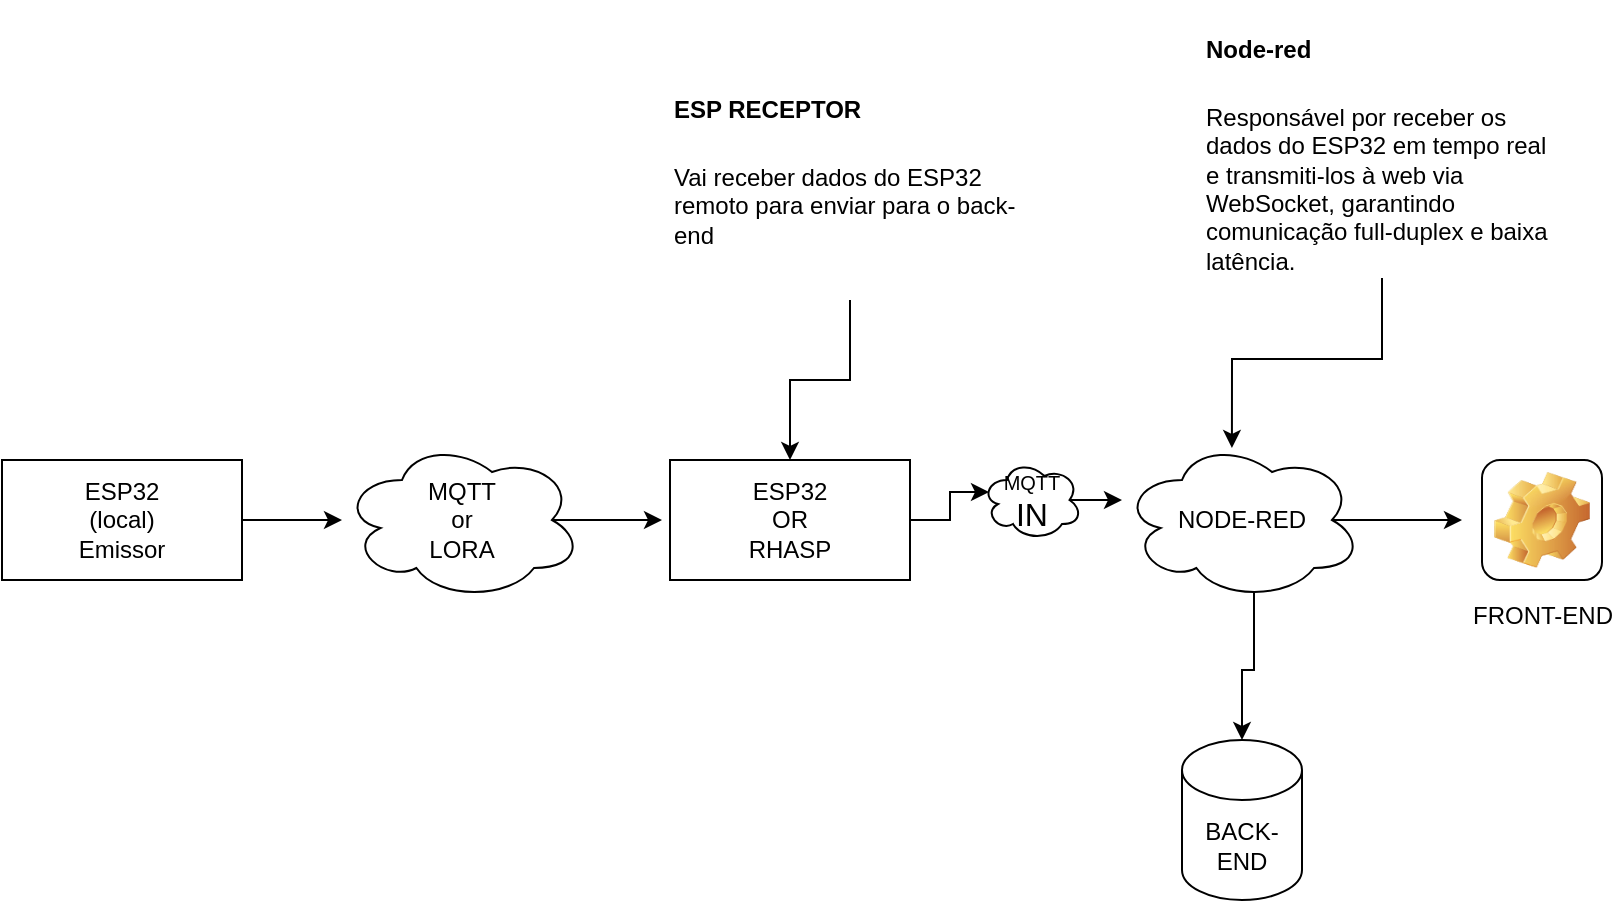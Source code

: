 <mxfile version="26.1.0">
  <diagram name="Página-1" id="dAoM9cPHp3C6NwPDCCun">
    <mxGraphModel dx="1434" dy="1941" grid="1" gridSize="10" guides="1" tooltips="1" connect="1" arrows="1" fold="1" page="1" pageScale="1" pageWidth="827" pageHeight="1169" math="0" shadow="0">
      <root>
        <mxCell id="0" />
        <mxCell id="1" parent="0" />
        <mxCell id="QJFF5AJONqdV9p7oYpbU-10" style="edgeStyle=orthogonalEdgeStyle;rounded=0;orthogonalLoop=1;jettySize=auto;html=1;exitX=1;exitY=0.5;exitDx=0;exitDy=0;" edge="1" parent="1" source="QJFF5AJONqdV9p7oYpbU-1" target="QJFF5AJONqdV9p7oYpbU-8">
          <mxGeometry relative="1" as="geometry" />
        </mxCell>
        <mxCell id="QJFF5AJONqdV9p7oYpbU-1" value="" style="rounded=0;whiteSpace=wrap;html=1;" vertex="1" parent="1">
          <mxGeometry x="20" y="200" width="120" height="60" as="geometry" />
        </mxCell>
        <mxCell id="QJFF5AJONqdV9p7oYpbU-2" value="ESP32&lt;div&gt;(local)&lt;/div&gt;&lt;div&gt;Emissor&lt;/div&gt;" style="text;html=1;align=center;verticalAlign=middle;whiteSpace=wrap;rounded=0;" vertex="1" parent="1">
          <mxGeometry x="50" y="215" width="60" height="30" as="geometry" />
        </mxCell>
        <mxCell id="QJFF5AJONqdV9p7oYpbU-3" value="" style="rounded=0;whiteSpace=wrap;html=1;" vertex="1" parent="1">
          <mxGeometry x="354" y="200" width="120" height="60" as="geometry" />
        </mxCell>
        <mxCell id="QJFF5AJONqdV9p7oYpbU-4" value="ESP32 OR RHASP" style="text;html=1;align=center;verticalAlign=middle;whiteSpace=wrap;rounded=0;" vertex="1" parent="1">
          <mxGeometry x="384" y="215" width="60" height="30" as="geometry" />
        </mxCell>
        <mxCell id="QJFF5AJONqdV9p7oYpbU-7" style="edgeStyle=orthogonalEdgeStyle;rounded=0;orthogonalLoop=1;jettySize=auto;html=1;exitX=0.5;exitY=1;exitDx=0;exitDy=0;entryX=0.5;entryY=0;entryDx=0;entryDy=0;" edge="1" parent="1" source="QJFF5AJONqdV9p7oYpbU-5" target="QJFF5AJONqdV9p7oYpbU-3">
          <mxGeometry relative="1" as="geometry" />
        </mxCell>
        <mxCell id="QJFF5AJONqdV9p7oYpbU-5" value="&lt;h1 style=&quot;margin-top: 0px;&quot;&gt;&lt;font style=&quot;font-size: 12px;&quot;&gt;ESP RECEPTOR&lt;/font&gt;&lt;/h1&gt;&lt;div&gt;Vai receber dados do ESP32 remoto para enviar para o back-end&lt;/div&gt;" style="text;html=1;whiteSpace=wrap;overflow=hidden;rounded=0;" vertex="1" parent="1">
          <mxGeometry x="354" width="180" height="120" as="geometry" />
        </mxCell>
        <mxCell id="QJFF5AJONqdV9p7oYpbU-11" style="edgeStyle=orthogonalEdgeStyle;rounded=0;orthogonalLoop=1;jettySize=auto;html=1;exitX=0.875;exitY=0.5;exitDx=0;exitDy=0;exitPerimeter=0;" edge="1" parent="1" source="QJFF5AJONqdV9p7oYpbU-8">
          <mxGeometry relative="1" as="geometry">
            <mxPoint x="350" y="230" as="targetPoint" />
          </mxGeometry>
        </mxCell>
        <mxCell id="QJFF5AJONqdV9p7oYpbU-8" value="MQTT&lt;div&gt;or&lt;/div&gt;&lt;div&gt;LORA&lt;/div&gt;" style="ellipse;shape=cloud;whiteSpace=wrap;html=1;" vertex="1" parent="1">
          <mxGeometry x="190" y="190" width="120" height="80" as="geometry" />
        </mxCell>
        <mxCell id="QJFF5AJONqdV9p7oYpbU-25" style="edgeStyle=orthogonalEdgeStyle;rounded=0;orthogonalLoop=1;jettySize=auto;html=1;exitX=0.875;exitY=0.5;exitDx=0;exitDy=0;exitPerimeter=0;" edge="1" parent="1" source="QJFF5AJONqdV9p7oYpbU-14">
          <mxGeometry relative="1" as="geometry">
            <mxPoint x="750" y="230" as="targetPoint" />
          </mxGeometry>
        </mxCell>
        <mxCell id="QJFF5AJONqdV9p7oYpbU-14" value="NODE-RED" style="ellipse;shape=cloud;whiteSpace=wrap;html=1;" vertex="1" parent="1">
          <mxGeometry x="580" y="190" width="120" height="80" as="geometry" />
        </mxCell>
        <mxCell id="QJFF5AJONqdV9p7oYpbU-17" value="&lt;h1 style=&quot;margin-top: 0px;&quot;&gt;&lt;font style=&quot;font-size: 12px;&quot;&gt;Node-red&lt;/font&gt;&lt;/h1&gt;&lt;p&gt;Responsável por receber os dados do ESP32 em tempo real e transmiti-los à web via WebSocket, garantindo comunicação full-duplex e baixa latência.&lt;/p&gt;" style="text;html=1;whiteSpace=wrap;overflow=hidden;rounded=0;" vertex="1" parent="1">
          <mxGeometry x="620" y="-30" width="180" height="139" as="geometry" />
        </mxCell>
        <mxCell id="QJFF5AJONqdV9p7oYpbU-21" style="edgeStyle=orthogonalEdgeStyle;rounded=0;orthogonalLoop=1;jettySize=auto;html=1;exitX=0.875;exitY=0.5;exitDx=0;exitDy=0;exitPerimeter=0;" edge="1" parent="1" source="QJFF5AJONqdV9p7oYpbU-19">
          <mxGeometry relative="1" as="geometry">
            <mxPoint x="580" y="220" as="targetPoint" />
            <Array as="points">
              <mxPoint x="570" y="220" />
              <mxPoint x="570" y="220" />
            </Array>
          </mxGeometry>
        </mxCell>
        <mxCell id="QJFF5AJONqdV9p7oYpbU-19" value="&lt;font style=&quot;font-size: 10px;&quot;&gt;MQTT&lt;/font&gt;&lt;div&gt;&lt;font size=&quot;3&quot;&gt;IN&lt;/font&gt;&lt;/div&gt;" style="ellipse;shape=cloud;whiteSpace=wrap;html=1;" vertex="1" parent="1">
          <mxGeometry x="510" y="200" width="50" height="40" as="geometry" />
        </mxCell>
        <mxCell id="QJFF5AJONqdV9p7oYpbU-20" style="edgeStyle=orthogonalEdgeStyle;rounded=0;orthogonalLoop=1;jettySize=auto;html=1;exitX=1;exitY=0.5;exitDx=0;exitDy=0;entryX=0.07;entryY=0.4;entryDx=0;entryDy=0;entryPerimeter=0;" edge="1" parent="1" source="QJFF5AJONqdV9p7oYpbU-3" target="QJFF5AJONqdV9p7oYpbU-19">
          <mxGeometry relative="1" as="geometry" />
        </mxCell>
        <mxCell id="QJFF5AJONqdV9p7oYpbU-23" style="edgeStyle=orthogonalEdgeStyle;rounded=0;orthogonalLoop=1;jettySize=auto;html=1;exitX=0.5;exitY=1;exitDx=0;exitDy=0;entryX=0.458;entryY=0.05;entryDx=0;entryDy=0;entryPerimeter=0;" edge="1" parent="1" source="QJFF5AJONqdV9p7oYpbU-17" target="QJFF5AJONqdV9p7oYpbU-14">
          <mxGeometry relative="1" as="geometry" />
        </mxCell>
        <mxCell id="QJFF5AJONqdV9p7oYpbU-24" value="FRONT-END" style="icon;html=1;image=img/clipart/Gear_128x128.png" vertex="1" parent="1">
          <mxGeometry x="760" y="200" width="60" height="60" as="geometry" />
        </mxCell>
        <mxCell id="QJFF5AJONqdV9p7oYpbU-26" value="BACK-END" style="shape=cylinder3;whiteSpace=wrap;html=1;boundedLbl=1;backgroundOutline=1;size=15;" vertex="1" parent="1">
          <mxGeometry x="610" y="340" width="60" height="80" as="geometry" />
        </mxCell>
        <mxCell id="QJFF5AJONqdV9p7oYpbU-27" style="edgeStyle=orthogonalEdgeStyle;rounded=0;orthogonalLoop=1;jettySize=auto;html=1;exitX=0.55;exitY=0.95;exitDx=0;exitDy=0;exitPerimeter=0;entryX=0.5;entryY=0;entryDx=0;entryDy=0;entryPerimeter=0;" edge="1" parent="1" source="QJFF5AJONqdV9p7oYpbU-14" target="QJFF5AJONqdV9p7oYpbU-26">
          <mxGeometry relative="1" as="geometry" />
        </mxCell>
      </root>
    </mxGraphModel>
  </diagram>
</mxfile>

